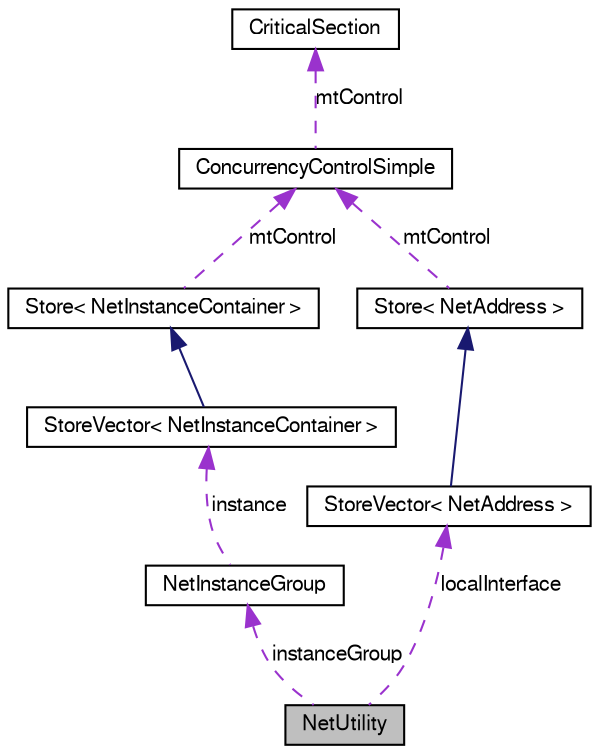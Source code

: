 digraph G
{
  edge [fontname="FreeSans",fontsize="10",labelfontname="FreeSans",labelfontsize="10"];
  node [fontname="FreeSans",fontsize="10",shape=record];
  Node1 [label="NetUtility",height=0.2,width=0.4,color="black", fillcolor="grey75", style="filled" fontcolor="black"];
  Node2 -> Node1 [dir=back,color="darkorchid3",fontsize="10",style="dashed",label="instanceGroup",fontname="FreeSans"];
  Node2 [label="NetInstanceGroup",height=0.2,width=0.4,color="black", fillcolor="white", style="filled",URL="$class_net_instance_group.html",tooltip="Manages a group of instances."];
  Node3 -> Node2 [dir=back,color="darkorchid3",fontsize="10",style="dashed",label="instance",fontname="FreeSans"];
  Node3 [label="StoreVector\< NetInstanceContainer \>",height=0.2,width=0.4,color="black", fillcolor="white", style="filled",URL="$class_store_vector.html"];
  Node4 -> Node3 [dir=back,color="midnightblue",fontsize="10",style="solid",fontname="FreeSans"];
  Node4 [label="Store\< NetInstanceContainer \>",height=0.2,width=0.4,color="black", fillcolor="white", style="filled",URL="$class_store.html"];
  Node5 -> Node4 [dir=back,color="darkorchid3",fontsize="10",style="dashed",label="mtControl",fontname="FreeSans"];
  Node5 [label="ConcurrencyControlSimple",height=0.2,width=0.4,color="black", fillcolor="white", style="filled",URL="$class_concurrency_control_simple.html",tooltip="simple version of ConcurrencyControl class which avoids the need for threadID parameters"];
  Node6 -> Node5 [dir=back,color="darkorchid3",fontsize="10",style="dashed",label="mtControl",fontname="FreeSans"];
  Node6 [label="CriticalSection",height=0.2,width=0.4,color="black", fillcolor="white", style="filled",URL="$class_critical_section.html",tooltip="Critical section class with Enter and Leave methods."];
  Node7 -> Node1 [dir=back,color="darkorchid3",fontsize="10",style="dashed",label="localInterface",fontname="FreeSans"];
  Node7 [label="StoreVector\< NetAddress \>",height=0.2,width=0.4,color="black", fillcolor="white", style="filled",URL="$class_store_vector.html"];
  Node8 -> Node7 [dir=back,color="midnightblue",fontsize="10",style="solid",fontname="FreeSans"];
  Node8 [label="Store\< NetAddress \>",height=0.2,width=0.4,color="black", fillcolor="white", style="filled",URL="$class_store.html"];
  Node5 -> Node8 [dir=back,color="darkorchid3",fontsize="10",style="dashed",label="mtControl",fontname="FreeSans"];
}
